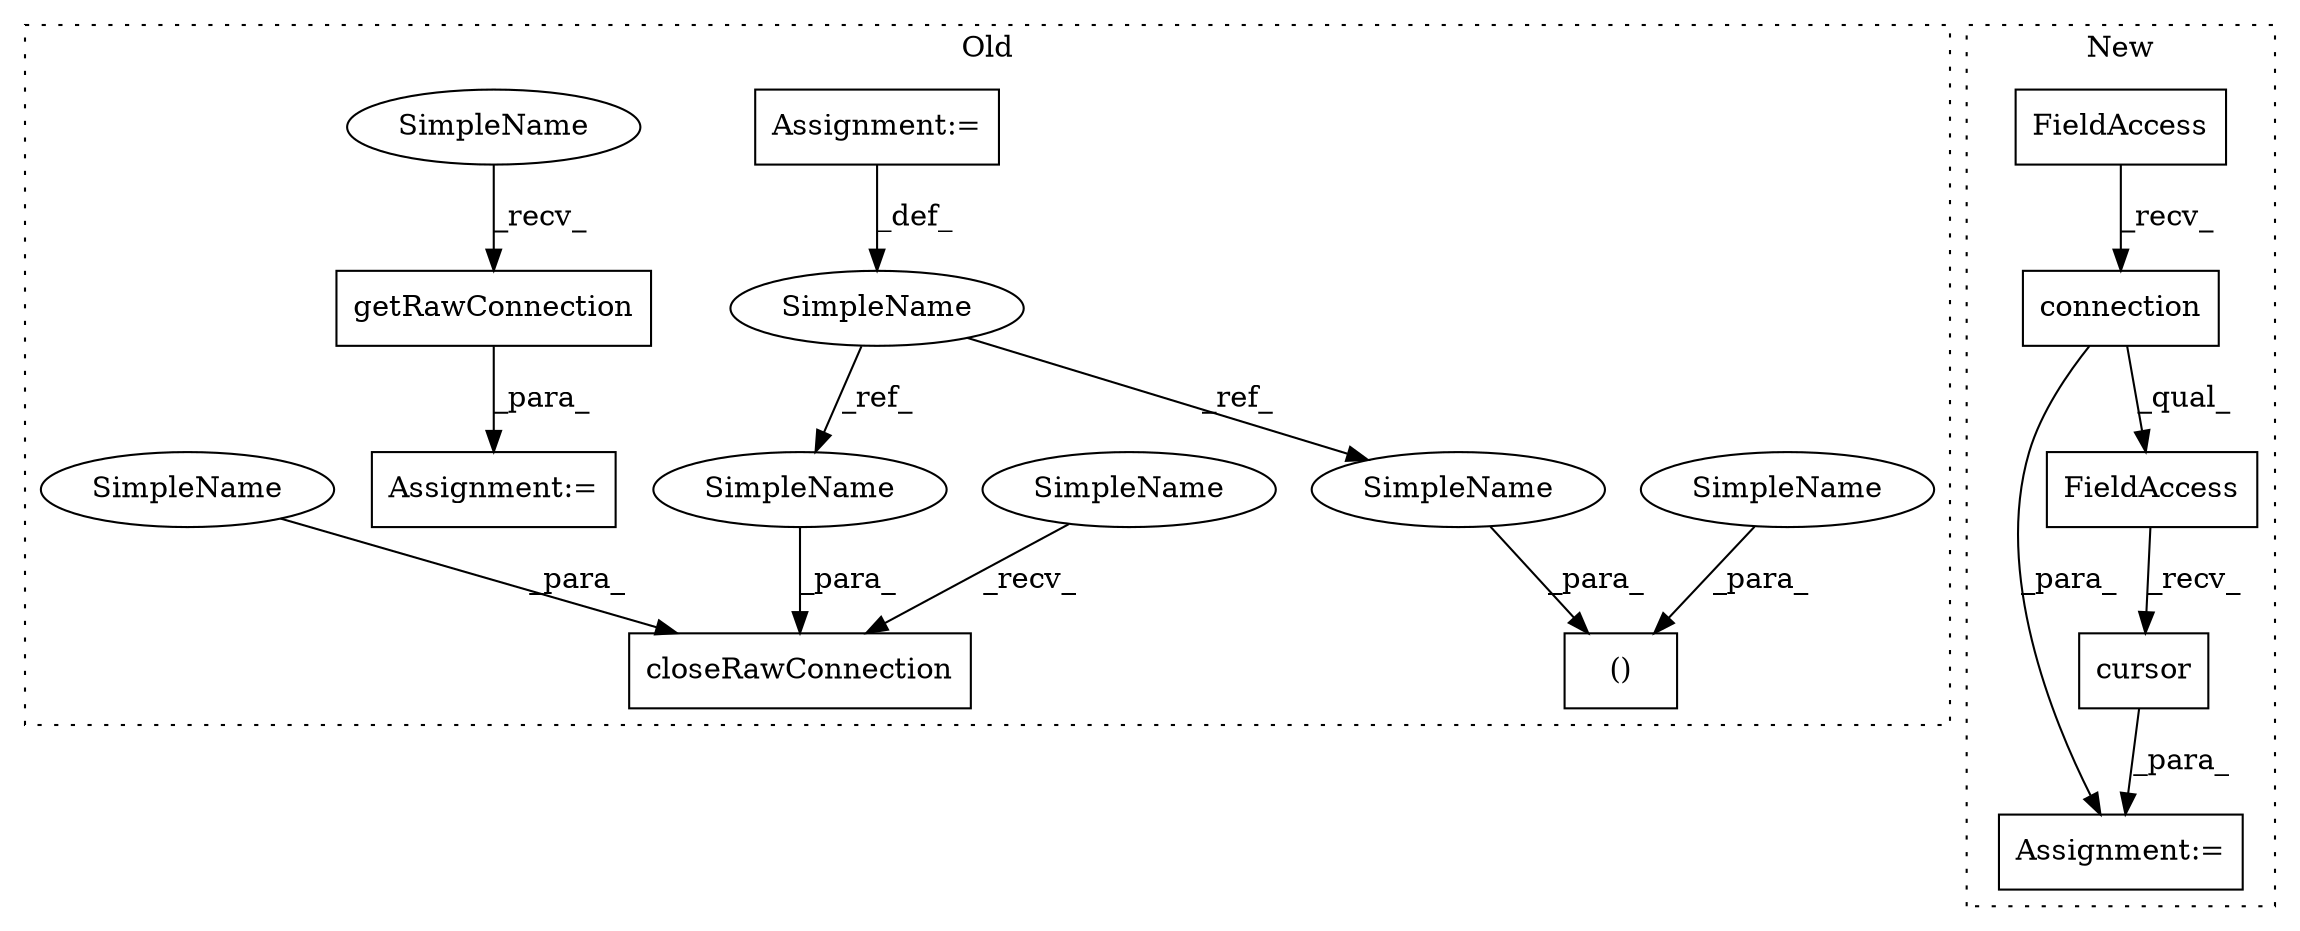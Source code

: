 digraph G {
subgraph cluster0 {
1 [label="()" a="106" s="2086" l="21" shape="box"];
4 [label="Assignment:=" a="7" s="1971" l="2" shape="box"];
5 [label="closeRawConnection" a="32" s="4098,4126" l="19,1" shape="box"];
9 [label="SimpleName" a="42" s="1971" l="2" shape="ellipse"];
10 [label="getRawConnection" a="32" s="2118" l="18" shape="box"];
11 [label="Assignment:=" a="7" s="2107" l="2" shape="box"];
12 [label="SimpleName" a="42" s="4120" l="6" shape="ellipse"];
13 [label="SimpleName" a="42" s="2101" l="6" shape="ellipse"];
14 [label="SimpleName" a="42" s="2086" l="2" shape="ellipse"];
15 [label="SimpleName" a="42" s="4117" l="2" shape="ellipse"];
16 [label="SimpleName" a="42" s="2109" l="8" shape="ellipse"];
17 [label="SimpleName" a="42" s="4089" l="8" shape="ellipse"];
label = "Old";
style="dotted";
}
subgraph cluster1 {
2 [label="cursor" a="32" s="2113" l="8" shape="box"];
3 [label="Assignment:=" a="7" s="2075" l="1" shape="box"];
6 [label="FieldAccess" a="22" s="2076" l="36" shape="box"];
7 [label="connection" a="32" s="2089" l="12" shape="box"];
8 [label="FieldAccess" a="22" s="2076" l="12" shape="box"];
label = "New";
style="dotted";
}
2 -> 3 [label="_para_"];
4 -> 9 [label="_def_"];
6 -> 2 [label="_recv_"];
7 -> 3 [label="_para_"];
7 -> 6 [label="_qual_"];
8 -> 7 [label="_recv_"];
9 -> 15 [label="_ref_"];
9 -> 14 [label="_ref_"];
10 -> 11 [label="_para_"];
12 -> 5 [label="_para_"];
13 -> 1 [label="_para_"];
14 -> 1 [label="_para_"];
15 -> 5 [label="_para_"];
16 -> 10 [label="_recv_"];
17 -> 5 [label="_recv_"];
}